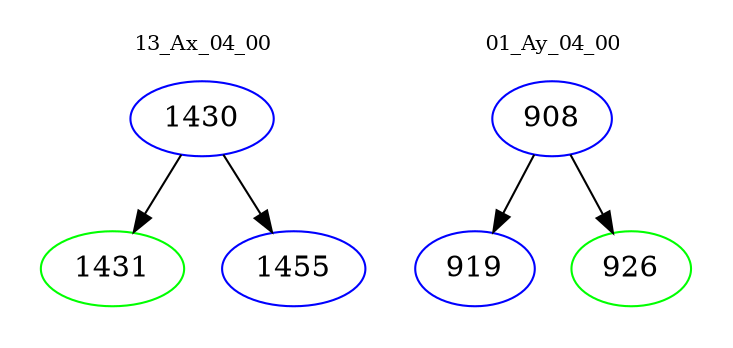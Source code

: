 digraph{
subgraph cluster_0 {
color = white
label = "13_Ax_04_00";
fontsize=10;
T0_1430 [label="1430", color="blue"]
T0_1430 -> T0_1431 [color="black"]
T0_1431 [label="1431", color="green"]
T0_1430 -> T0_1455 [color="black"]
T0_1455 [label="1455", color="blue"]
}
subgraph cluster_1 {
color = white
label = "01_Ay_04_00";
fontsize=10;
T1_908 [label="908", color="blue"]
T1_908 -> T1_919 [color="black"]
T1_919 [label="919", color="blue"]
T1_908 -> T1_926 [color="black"]
T1_926 [label="926", color="green"]
}
}
